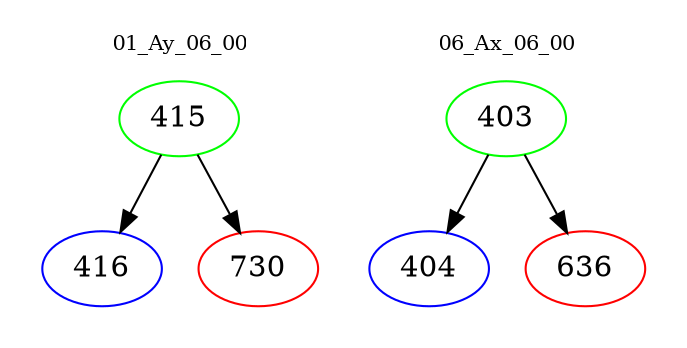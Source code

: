 digraph{
subgraph cluster_0 {
color = white
label = "01_Ay_06_00";
fontsize=10;
T0_415 [label="415", color="green"]
T0_415 -> T0_416 [color="black"]
T0_416 [label="416", color="blue"]
T0_415 -> T0_730 [color="black"]
T0_730 [label="730", color="red"]
}
subgraph cluster_1 {
color = white
label = "06_Ax_06_00";
fontsize=10;
T1_403 [label="403", color="green"]
T1_403 -> T1_404 [color="black"]
T1_404 [label="404", color="blue"]
T1_403 -> T1_636 [color="black"]
T1_636 [label="636", color="red"]
}
}
